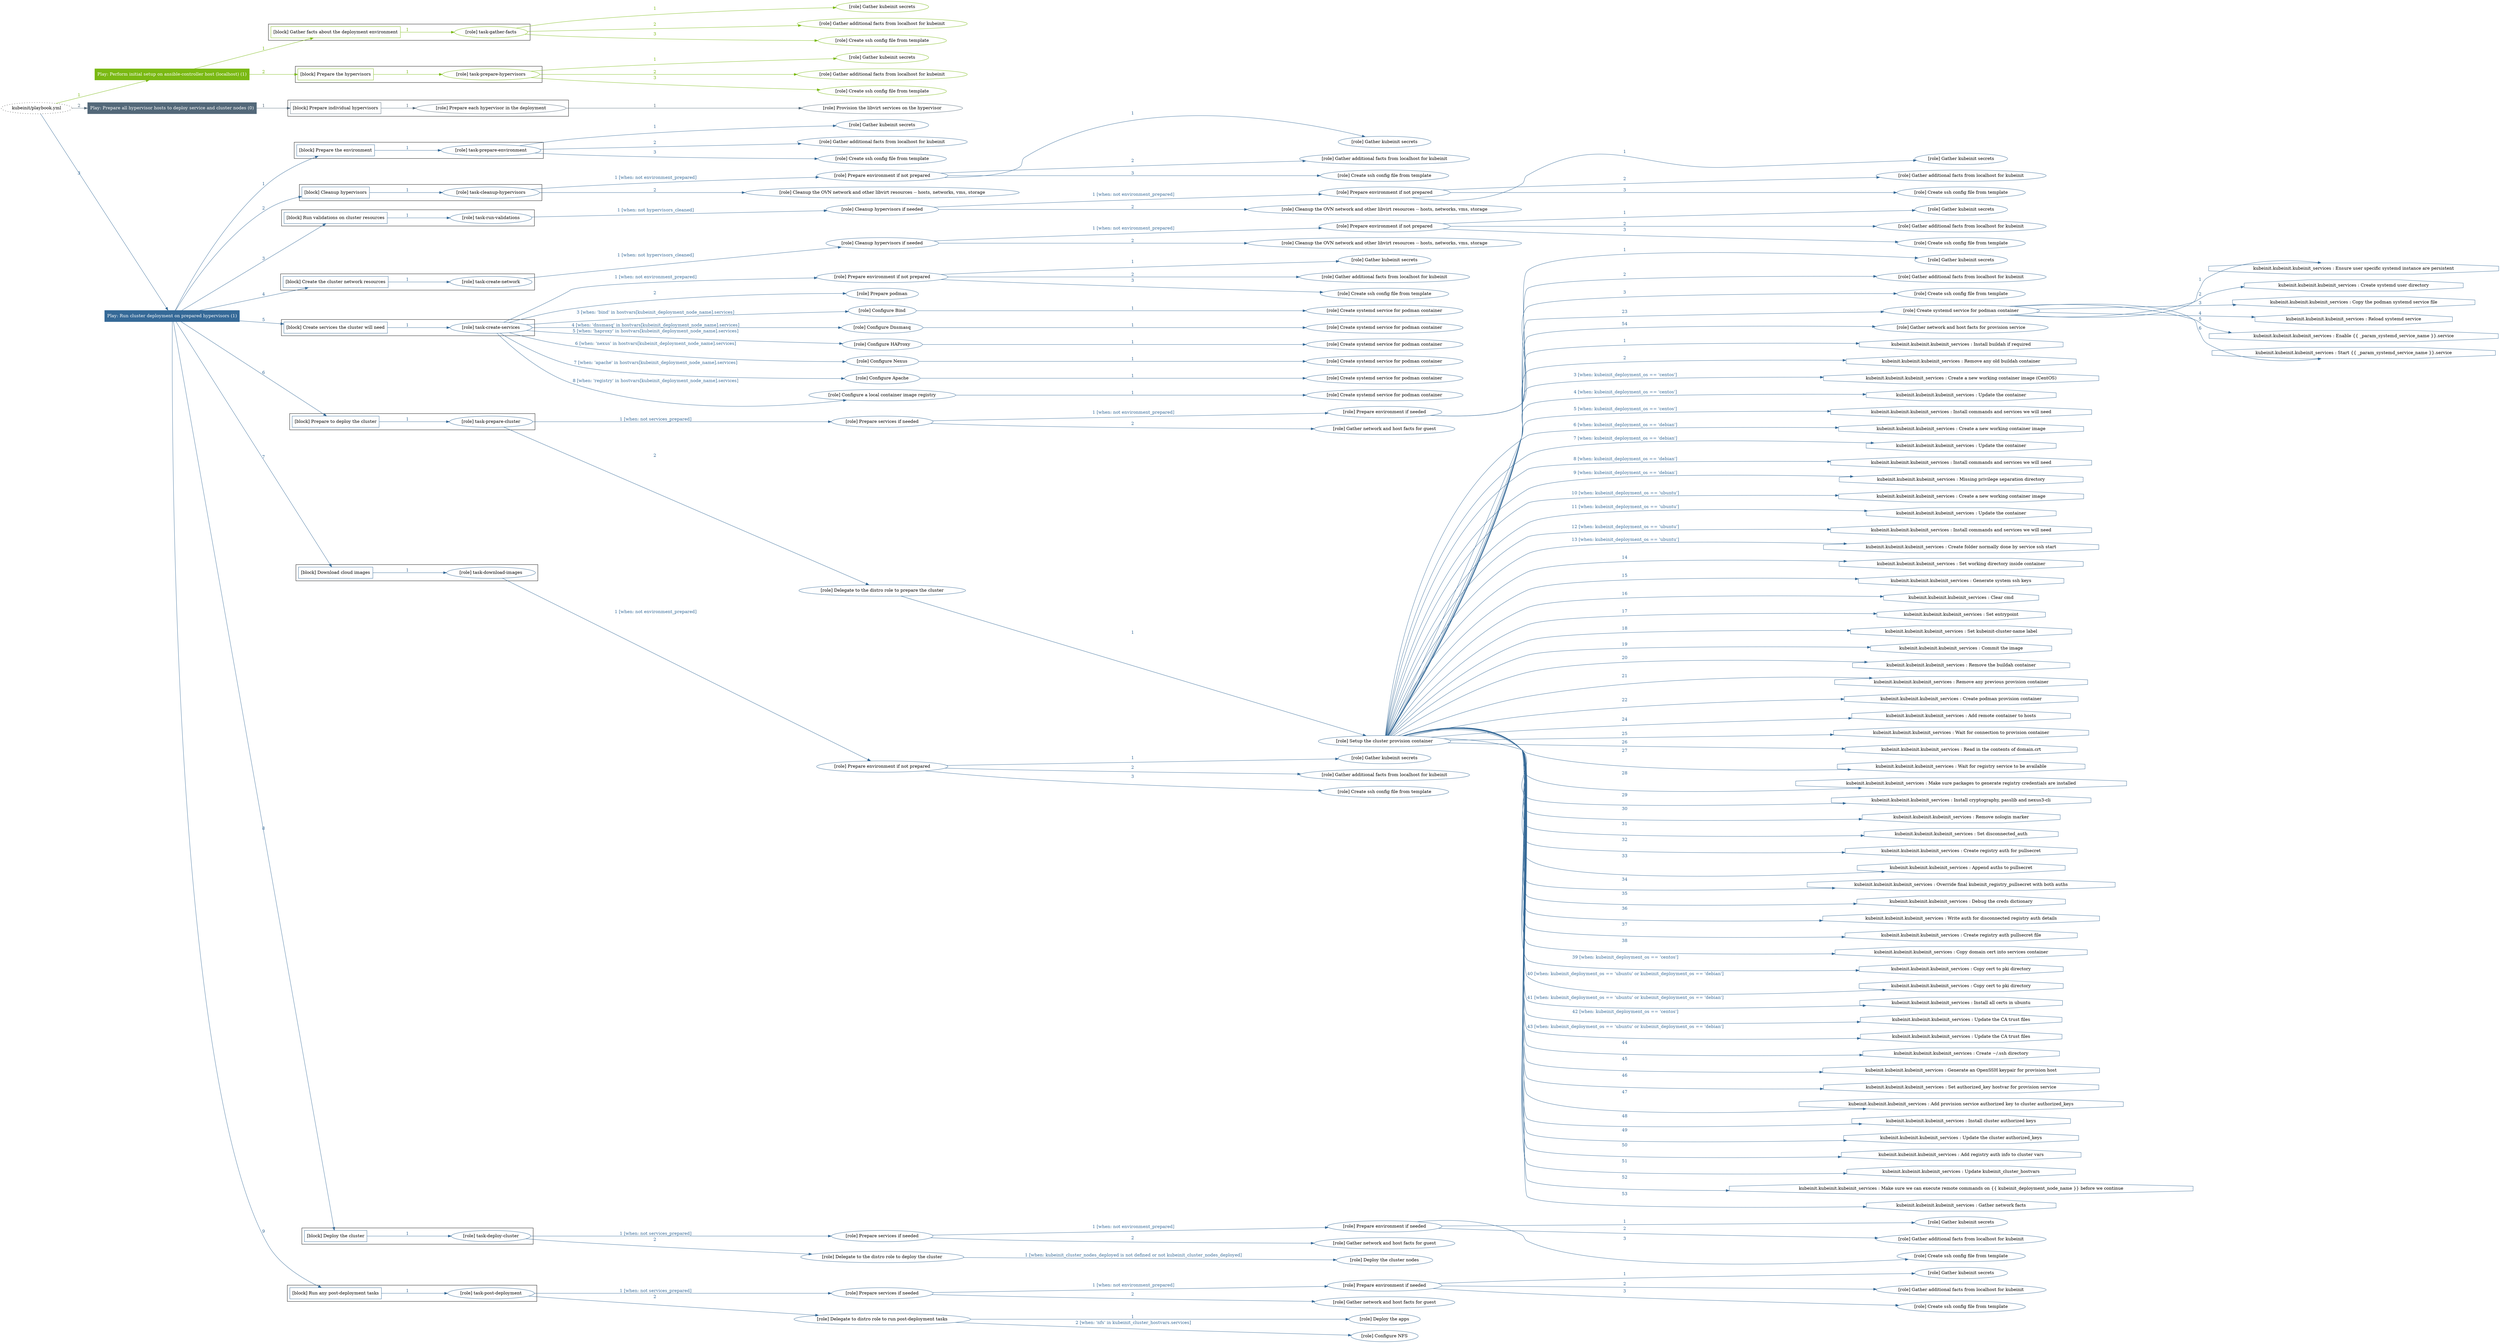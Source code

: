 digraph {
	graph [concentrate=true ordering=in rankdir=LR ratio=fill]
	edge [esep=5 sep=10]
	"kubeinit/playbook.yml" [id=root_node style=dotted]
	play_b16234d0 [label="Play: Perform initial setup on ansible-controller host (localhost) (1)" color="#7ab913" fontcolor="#ffffff" id=play_b16234d0 shape=box style=filled tooltip=localhost]
	"kubeinit/playbook.yml" -> play_b16234d0 [label="1 " color="#7ab913" fontcolor="#7ab913" id=edge_3141a155 labeltooltip="1 " tooltip="1 "]
	subgraph "Gather kubeinit secrets" {
		role_87003e72 [label="[role] Gather kubeinit secrets" color="#7ab913" id=role_87003e72 tooltip="Gather kubeinit secrets"]
	}
	subgraph "Gather additional facts from localhost for kubeinit" {
		role_e913f0fc [label="[role] Gather additional facts from localhost for kubeinit" color="#7ab913" id=role_e913f0fc tooltip="Gather additional facts from localhost for kubeinit"]
	}
	subgraph "Create ssh config file from template" {
		role_a7d9bc07 [label="[role] Create ssh config file from template" color="#7ab913" id=role_a7d9bc07 tooltip="Create ssh config file from template"]
	}
	subgraph "task-gather-facts" {
		role_205f31df [label="[role] task-gather-facts" color="#7ab913" id=role_205f31df tooltip="task-gather-facts"]
		role_205f31df -> role_87003e72 [label="1 " color="#7ab913" fontcolor="#7ab913" id=edge_6b1c15b3 labeltooltip="1 " tooltip="1 "]
		role_205f31df -> role_e913f0fc [label="2 " color="#7ab913" fontcolor="#7ab913" id=edge_48a08402 labeltooltip="2 " tooltip="2 "]
		role_205f31df -> role_a7d9bc07 [label="3 " color="#7ab913" fontcolor="#7ab913" id=edge_dd0dd112 labeltooltip="3 " tooltip="3 "]
	}
	subgraph "Gather kubeinit secrets" {
		role_f9829ca1 [label="[role] Gather kubeinit secrets" color="#7ab913" id=role_f9829ca1 tooltip="Gather kubeinit secrets"]
	}
	subgraph "Gather additional facts from localhost for kubeinit" {
		role_bfce39f8 [label="[role] Gather additional facts from localhost for kubeinit" color="#7ab913" id=role_bfce39f8 tooltip="Gather additional facts from localhost for kubeinit"]
	}
	subgraph "Create ssh config file from template" {
		role_1496e799 [label="[role] Create ssh config file from template" color="#7ab913" id=role_1496e799 tooltip="Create ssh config file from template"]
	}
	subgraph "task-prepare-hypervisors" {
		role_dd09e5f7 [label="[role] task-prepare-hypervisors" color="#7ab913" id=role_dd09e5f7 tooltip="task-prepare-hypervisors"]
		role_dd09e5f7 -> role_f9829ca1 [label="1 " color="#7ab913" fontcolor="#7ab913" id=edge_6361ddab labeltooltip="1 " tooltip="1 "]
		role_dd09e5f7 -> role_bfce39f8 [label="2 " color="#7ab913" fontcolor="#7ab913" id=edge_9875d83e labeltooltip="2 " tooltip="2 "]
		role_dd09e5f7 -> role_1496e799 [label="3 " color="#7ab913" fontcolor="#7ab913" id=edge_14563c86 labeltooltip="3 " tooltip="3 "]
	}
	subgraph "Play: Perform initial setup on ansible-controller host (localhost) (1)" {
		play_b16234d0 -> block_c29ac01c [label=1 color="#7ab913" fontcolor="#7ab913" id=edge_aba089ee labeltooltip=1 tooltip=1]
		subgraph cluster_block_c29ac01c {
			block_c29ac01c [label="[block] Gather facts about the deployment environment" color="#7ab913" id=block_c29ac01c labeltooltip="Gather facts about the deployment environment" shape=box tooltip="Gather facts about the deployment environment"]
			block_c29ac01c -> role_205f31df [label="1 " color="#7ab913" fontcolor="#7ab913" id=edge_90914b60 labeltooltip="1 " tooltip="1 "]
		}
		play_b16234d0 -> block_348ff715 [label=2 color="#7ab913" fontcolor="#7ab913" id=edge_564fc0b5 labeltooltip=2 tooltip=2]
		subgraph cluster_block_348ff715 {
			block_348ff715 [label="[block] Prepare the hypervisors" color="#7ab913" id=block_348ff715 labeltooltip="Prepare the hypervisors" shape=box tooltip="Prepare the hypervisors"]
			block_348ff715 -> role_dd09e5f7 [label="1 " color="#7ab913" fontcolor="#7ab913" id=edge_8c8118c7 labeltooltip="1 " tooltip="1 "]
		}
	}
	play_dcdb97a3 [label="Play: Prepare all hypervisor hosts to deploy service and cluster nodes (0)" color="#536879" fontcolor="#ffffff" id=play_dcdb97a3 shape=box style=filled tooltip="Play: Prepare all hypervisor hosts to deploy service and cluster nodes (0)"]
	"kubeinit/playbook.yml" -> play_dcdb97a3 [label="2 " color="#536879" fontcolor="#536879" id=edge_5fed6cd5 labeltooltip="2 " tooltip="2 "]
	subgraph "Provision the libvirt services on the hypervisor" {
		role_52249e3e [label="[role] Provision the libvirt services on the hypervisor" color="#536879" id=role_52249e3e tooltip="Provision the libvirt services on the hypervisor"]
	}
	subgraph "Prepare each hypervisor in the deployment" {
		role_4ba3e849 [label="[role] Prepare each hypervisor in the deployment" color="#536879" id=role_4ba3e849 tooltip="Prepare each hypervisor in the deployment"]
		role_4ba3e849 -> role_52249e3e [label="1 " color="#536879" fontcolor="#536879" id=edge_2c8de330 labeltooltip="1 " tooltip="1 "]
	}
	subgraph "Play: Prepare all hypervisor hosts to deploy service and cluster nodes (0)" {
		play_dcdb97a3 -> block_a7663626 [label=1 color="#536879" fontcolor="#536879" id=edge_5861706e labeltooltip=1 tooltip=1]
		subgraph cluster_block_a7663626 {
			block_a7663626 [label="[block] Prepare individual hypervisors" color="#536879" id=block_a7663626 labeltooltip="Prepare individual hypervisors" shape=box tooltip="Prepare individual hypervisors"]
			block_a7663626 -> role_4ba3e849 [label="1 " color="#536879" fontcolor="#536879" id=edge_75f75bc9 labeltooltip="1 " tooltip="1 "]
		}
	}
	play_06c9b729 [label="Play: Run cluster deployment on prepared hypervisors (1)" color="#356997" fontcolor="#ffffff" id=play_06c9b729 shape=box style=filled tooltip=localhost]
	"kubeinit/playbook.yml" -> play_06c9b729 [label="3 " color="#356997" fontcolor="#356997" id=edge_7f996354 labeltooltip="3 " tooltip="3 "]
	subgraph "Gather kubeinit secrets" {
		role_c86e55b0 [label="[role] Gather kubeinit secrets" color="#356997" id=role_c86e55b0 tooltip="Gather kubeinit secrets"]
	}
	subgraph "Gather additional facts from localhost for kubeinit" {
		role_cfc1b86c [label="[role] Gather additional facts from localhost for kubeinit" color="#356997" id=role_cfc1b86c tooltip="Gather additional facts from localhost for kubeinit"]
	}
	subgraph "Create ssh config file from template" {
		role_beb16382 [label="[role] Create ssh config file from template" color="#356997" id=role_beb16382 tooltip="Create ssh config file from template"]
	}
	subgraph "task-prepare-environment" {
		role_5fbdeb5a [label="[role] task-prepare-environment" color="#356997" id=role_5fbdeb5a tooltip="task-prepare-environment"]
		role_5fbdeb5a -> role_c86e55b0 [label="1 " color="#356997" fontcolor="#356997" id=edge_9df01513 labeltooltip="1 " tooltip="1 "]
		role_5fbdeb5a -> role_cfc1b86c [label="2 " color="#356997" fontcolor="#356997" id=edge_573c7515 labeltooltip="2 " tooltip="2 "]
		role_5fbdeb5a -> role_beb16382 [label="3 " color="#356997" fontcolor="#356997" id=edge_85ec3776 labeltooltip="3 " tooltip="3 "]
	}
	subgraph "Gather kubeinit secrets" {
		role_fe6e8217 [label="[role] Gather kubeinit secrets" color="#356997" id=role_fe6e8217 tooltip="Gather kubeinit secrets"]
	}
	subgraph "Gather additional facts from localhost for kubeinit" {
		role_db073957 [label="[role] Gather additional facts from localhost for kubeinit" color="#356997" id=role_db073957 tooltip="Gather additional facts from localhost for kubeinit"]
	}
	subgraph "Create ssh config file from template" {
		role_488d19d7 [label="[role] Create ssh config file from template" color="#356997" id=role_488d19d7 tooltip="Create ssh config file from template"]
	}
	subgraph "Prepare environment if not prepared" {
		role_fb45c3ac [label="[role] Prepare environment if not prepared" color="#356997" id=role_fb45c3ac tooltip="Prepare environment if not prepared"]
		role_fb45c3ac -> role_fe6e8217 [label="1 " color="#356997" fontcolor="#356997" id=edge_9f9de4bc labeltooltip="1 " tooltip="1 "]
		role_fb45c3ac -> role_db073957 [label="2 " color="#356997" fontcolor="#356997" id=edge_d245ba4c labeltooltip="2 " tooltip="2 "]
		role_fb45c3ac -> role_488d19d7 [label="3 " color="#356997" fontcolor="#356997" id=edge_b7241cbf labeltooltip="3 " tooltip="3 "]
	}
	subgraph "Cleanup the OVN network and other libvirt resources -- hosts, networks, vms, storage" {
		role_2d9b08a5 [label="[role] Cleanup the OVN network and other libvirt resources -- hosts, networks, vms, storage" color="#356997" id=role_2d9b08a5 tooltip="Cleanup the OVN network and other libvirt resources -- hosts, networks, vms, storage"]
	}
	subgraph "task-cleanup-hypervisors" {
		role_d1260d70 [label="[role] task-cleanup-hypervisors" color="#356997" id=role_d1260d70 tooltip="task-cleanup-hypervisors"]
		role_d1260d70 -> role_fb45c3ac [label="1 [when: not environment_prepared]" color="#356997" fontcolor="#356997" id=edge_7e7ce6dc labeltooltip="1 [when: not environment_prepared]" tooltip="1 [when: not environment_prepared]"]
		role_d1260d70 -> role_2d9b08a5 [label="2 " color="#356997" fontcolor="#356997" id=edge_884f1aa1 labeltooltip="2 " tooltip="2 "]
	}
	subgraph "Gather kubeinit secrets" {
		role_7886b0e9 [label="[role] Gather kubeinit secrets" color="#356997" id=role_7886b0e9 tooltip="Gather kubeinit secrets"]
	}
	subgraph "Gather additional facts from localhost for kubeinit" {
		role_4edd1794 [label="[role] Gather additional facts from localhost for kubeinit" color="#356997" id=role_4edd1794 tooltip="Gather additional facts from localhost for kubeinit"]
	}
	subgraph "Create ssh config file from template" {
		role_5f9bdf32 [label="[role] Create ssh config file from template" color="#356997" id=role_5f9bdf32 tooltip="Create ssh config file from template"]
	}
	subgraph "Prepare environment if not prepared" {
		role_1b6895aa [label="[role] Prepare environment if not prepared" color="#356997" id=role_1b6895aa tooltip="Prepare environment if not prepared"]
		role_1b6895aa -> role_7886b0e9 [label="1 " color="#356997" fontcolor="#356997" id=edge_7a3e2261 labeltooltip="1 " tooltip="1 "]
		role_1b6895aa -> role_4edd1794 [label="2 " color="#356997" fontcolor="#356997" id=edge_74881728 labeltooltip="2 " tooltip="2 "]
		role_1b6895aa -> role_5f9bdf32 [label="3 " color="#356997" fontcolor="#356997" id=edge_e141e1cd labeltooltip="3 " tooltip="3 "]
	}
	subgraph "Cleanup the OVN network and other libvirt resources -- hosts, networks, vms, storage" {
		role_13339bd9 [label="[role] Cleanup the OVN network and other libvirt resources -- hosts, networks, vms, storage" color="#356997" id=role_13339bd9 tooltip="Cleanup the OVN network and other libvirt resources -- hosts, networks, vms, storage"]
	}
	subgraph "Cleanup hypervisors if needed" {
		role_2d32ce5f [label="[role] Cleanup hypervisors if needed" color="#356997" id=role_2d32ce5f tooltip="Cleanup hypervisors if needed"]
		role_2d32ce5f -> role_1b6895aa [label="1 [when: not environment_prepared]" color="#356997" fontcolor="#356997" id=edge_0ce38b9c labeltooltip="1 [when: not environment_prepared]" tooltip="1 [when: not environment_prepared]"]
		role_2d32ce5f -> role_13339bd9 [label="2 " color="#356997" fontcolor="#356997" id=edge_bee26b68 labeltooltip="2 " tooltip="2 "]
	}
	subgraph "task-run-validations" {
		role_0f7cd4e1 [label="[role] task-run-validations" color="#356997" id=role_0f7cd4e1 tooltip="task-run-validations"]
		role_0f7cd4e1 -> role_2d32ce5f [label="1 [when: not hypervisors_cleaned]" color="#356997" fontcolor="#356997" id=edge_a85aeae2 labeltooltip="1 [when: not hypervisors_cleaned]" tooltip="1 [when: not hypervisors_cleaned]"]
	}
	subgraph "Gather kubeinit secrets" {
		role_e0b1d866 [label="[role] Gather kubeinit secrets" color="#356997" id=role_e0b1d866 tooltip="Gather kubeinit secrets"]
	}
	subgraph "Gather additional facts from localhost for kubeinit" {
		role_ee338afb [label="[role] Gather additional facts from localhost for kubeinit" color="#356997" id=role_ee338afb tooltip="Gather additional facts from localhost for kubeinit"]
	}
	subgraph "Create ssh config file from template" {
		role_d3ec082a [label="[role] Create ssh config file from template" color="#356997" id=role_d3ec082a tooltip="Create ssh config file from template"]
	}
	subgraph "Prepare environment if not prepared" {
		role_22ea36ac [label="[role] Prepare environment if not prepared" color="#356997" id=role_22ea36ac tooltip="Prepare environment if not prepared"]
		role_22ea36ac -> role_e0b1d866 [label="1 " color="#356997" fontcolor="#356997" id=edge_6b79b35a labeltooltip="1 " tooltip="1 "]
		role_22ea36ac -> role_ee338afb [label="2 " color="#356997" fontcolor="#356997" id=edge_66c04ca5 labeltooltip="2 " tooltip="2 "]
		role_22ea36ac -> role_d3ec082a [label="3 " color="#356997" fontcolor="#356997" id=edge_289768d2 labeltooltip="3 " tooltip="3 "]
	}
	subgraph "Cleanup the OVN network and other libvirt resources -- hosts, networks, vms, storage" {
		role_8c103b73 [label="[role] Cleanup the OVN network and other libvirt resources -- hosts, networks, vms, storage" color="#356997" id=role_8c103b73 tooltip="Cleanup the OVN network and other libvirt resources -- hosts, networks, vms, storage"]
	}
	subgraph "Cleanup hypervisors if needed" {
		role_d2f1002d [label="[role] Cleanup hypervisors if needed" color="#356997" id=role_d2f1002d tooltip="Cleanup hypervisors if needed"]
		role_d2f1002d -> role_22ea36ac [label="1 [when: not environment_prepared]" color="#356997" fontcolor="#356997" id=edge_fd3f5ecb labeltooltip="1 [when: not environment_prepared]" tooltip="1 [when: not environment_prepared]"]
		role_d2f1002d -> role_8c103b73 [label="2 " color="#356997" fontcolor="#356997" id=edge_13fbeaa0 labeltooltip="2 " tooltip="2 "]
	}
	subgraph "task-create-network" {
		role_ce960ce7 [label="[role] task-create-network" color="#356997" id=role_ce960ce7 tooltip="task-create-network"]
		role_ce960ce7 -> role_d2f1002d [label="1 [when: not hypervisors_cleaned]" color="#356997" fontcolor="#356997" id=edge_3cc863d9 labeltooltip="1 [when: not hypervisors_cleaned]" tooltip="1 [when: not hypervisors_cleaned]"]
	}
	subgraph "Gather kubeinit secrets" {
		role_fb01dfe7 [label="[role] Gather kubeinit secrets" color="#356997" id=role_fb01dfe7 tooltip="Gather kubeinit secrets"]
	}
	subgraph "Gather additional facts from localhost for kubeinit" {
		role_97558f24 [label="[role] Gather additional facts from localhost for kubeinit" color="#356997" id=role_97558f24 tooltip="Gather additional facts from localhost for kubeinit"]
	}
	subgraph "Create ssh config file from template" {
		role_9a119768 [label="[role] Create ssh config file from template" color="#356997" id=role_9a119768 tooltip="Create ssh config file from template"]
	}
	subgraph "Prepare environment if not prepared" {
		role_e744cc82 [label="[role] Prepare environment if not prepared" color="#356997" id=role_e744cc82 tooltip="Prepare environment if not prepared"]
		role_e744cc82 -> role_fb01dfe7 [label="1 " color="#356997" fontcolor="#356997" id=edge_1c3ee310 labeltooltip="1 " tooltip="1 "]
		role_e744cc82 -> role_97558f24 [label="2 " color="#356997" fontcolor="#356997" id=edge_811958af labeltooltip="2 " tooltip="2 "]
		role_e744cc82 -> role_9a119768 [label="3 " color="#356997" fontcolor="#356997" id=edge_cf1bacad labeltooltip="3 " tooltip="3 "]
	}
	subgraph "Prepare podman" {
		role_ecdd2262 [label="[role] Prepare podman" color="#356997" id=role_ecdd2262 tooltip="Prepare podman"]
	}
	subgraph "Create systemd service for podman container" {
		role_959bc71d [label="[role] Create systemd service for podman container" color="#356997" id=role_959bc71d tooltip="Create systemd service for podman container"]
	}
	subgraph "Configure Bind" {
		role_dc6a6f04 [label="[role] Configure Bind" color="#356997" id=role_dc6a6f04 tooltip="Configure Bind"]
		role_dc6a6f04 -> role_959bc71d [label="1 " color="#356997" fontcolor="#356997" id=edge_e048ef6c labeltooltip="1 " tooltip="1 "]
	}
	subgraph "Create systemd service for podman container" {
		role_85ee0b2a [label="[role] Create systemd service for podman container" color="#356997" id=role_85ee0b2a tooltip="Create systemd service for podman container"]
	}
	subgraph "Configure Dnsmasq" {
		role_27a4f50e [label="[role] Configure Dnsmasq" color="#356997" id=role_27a4f50e tooltip="Configure Dnsmasq"]
		role_27a4f50e -> role_85ee0b2a [label="1 " color="#356997" fontcolor="#356997" id=edge_e9e7215c labeltooltip="1 " tooltip="1 "]
	}
	subgraph "Create systemd service for podman container" {
		role_b58c33d2 [label="[role] Create systemd service for podman container" color="#356997" id=role_b58c33d2 tooltip="Create systemd service for podman container"]
	}
	subgraph "Configure HAProxy" {
		role_542854b5 [label="[role] Configure HAProxy" color="#356997" id=role_542854b5 tooltip="Configure HAProxy"]
		role_542854b5 -> role_b58c33d2 [label="1 " color="#356997" fontcolor="#356997" id=edge_2dd25649 labeltooltip="1 " tooltip="1 "]
	}
	subgraph "Create systemd service for podman container" {
		role_1ad3a82b [label="[role] Create systemd service for podman container" color="#356997" id=role_1ad3a82b tooltip="Create systemd service for podman container"]
	}
	subgraph "Configure Nexus" {
		role_3b175fb5 [label="[role] Configure Nexus" color="#356997" id=role_3b175fb5 tooltip="Configure Nexus"]
		role_3b175fb5 -> role_1ad3a82b [label="1 " color="#356997" fontcolor="#356997" id=edge_b1aa3242 labeltooltip="1 " tooltip="1 "]
	}
	subgraph "Create systemd service for podman container" {
		role_0c65f6e8 [label="[role] Create systemd service for podman container" color="#356997" id=role_0c65f6e8 tooltip="Create systemd service for podman container"]
	}
	subgraph "Configure Apache" {
		role_e28472f5 [label="[role] Configure Apache" color="#356997" id=role_e28472f5 tooltip="Configure Apache"]
		role_e28472f5 -> role_0c65f6e8 [label="1 " color="#356997" fontcolor="#356997" id=edge_42b96d81 labeltooltip="1 " tooltip="1 "]
	}
	subgraph "Create systemd service for podman container" {
		role_eef2fb3a [label="[role] Create systemd service for podman container" color="#356997" id=role_eef2fb3a tooltip="Create systemd service for podman container"]
	}
	subgraph "Configure a local container image registry" {
		role_a236b758 [label="[role] Configure a local container image registry" color="#356997" id=role_a236b758 tooltip="Configure a local container image registry"]
		role_a236b758 -> role_eef2fb3a [label="1 " color="#356997" fontcolor="#356997" id=edge_41453e57 labeltooltip="1 " tooltip="1 "]
	}
	subgraph "task-create-services" {
		role_27b47543 [label="[role] task-create-services" color="#356997" id=role_27b47543 tooltip="task-create-services"]
		role_27b47543 -> role_e744cc82 [label="1 [when: not environment_prepared]" color="#356997" fontcolor="#356997" id=edge_cad2032b labeltooltip="1 [when: not environment_prepared]" tooltip="1 [when: not environment_prepared]"]
		role_27b47543 -> role_ecdd2262 [label="2 " color="#356997" fontcolor="#356997" id=edge_8f5b8d3b labeltooltip="2 " tooltip="2 "]
		role_27b47543 -> role_dc6a6f04 [label="3 [when: 'bind' in hostvars[kubeinit_deployment_node_name].services]" color="#356997" fontcolor="#356997" id=edge_4a1e13d5 labeltooltip="3 [when: 'bind' in hostvars[kubeinit_deployment_node_name].services]" tooltip="3 [when: 'bind' in hostvars[kubeinit_deployment_node_name].services]"]
		role_27b47543 -> role_27a4f50e [label="4 [when: 'dnsmasq' in hostvars[kubeinit_deployment_node_name].services]" color="#356997" fontcolor="#356997" id=edge_631b5011 labeltooltip="4 [when: 'dnsmasq' in hostvars[kubeinit_deployment_node_name].services]" tooltip="4 [when: 'dnsmasq' in hostvars[kubeinit_deployment_node_name].services]"]
		role_27b47543 -> role_542854b5 [label="5 [when: 'haproxy' in hostvars[kubeinit_deployment_node_name].services]" color="#356997" fontcolor="#356997" id=edge_08d179c3 labeltooltip="5 [when: 'haproxy' in hostvars[kubeinit_deployment_node_name].services]" tooltip="5 [when: 'haproxy' in hostvars[kubeinit_deployment_node_name].services]"]
		role_27b47543 -> role_3b175fb5 [label="6 [when: 'nexus' in hostvars[kubeinit_deployment_node_name].services]" color="#356997" fontcolor="#356997" id=edge_2d68f804 labeltooltip="6 [when: 'nexus' in hostvars[kubeinit_deployment_node_name].services]" tooltip="6 [when: 'nexus' in hostvars[kubeinit_deployment_node_name].services]"]
		role_27b47543 -> role_e28472f5 [label="7 [when: 'apache' in hostvars[kubeinit_deployment_node_name].services]" color="#356997" fontcolor="#356997" id=edge_e195c1ca labeltooltip="7 [when: 'apache' in hostvars[kubeinit_deployment_node_name].services]" tooltip="7 [when: 'apache' in hostvars[kubeinit_deployment_node_name].services]"]
		role_27b47543 -> role_a236b758 [label="8 [when: 'registry' in hostvars[kubeinit_deployment_node_name].services]" color="#356997" fontcolor="#356997" id=edge_0e6b9f14 labeltooltip="8 [when: 'registry' in hostvars[kubeinit_deployment_node_name].services]" tooltip="8 [when: 'registry' in hostvars[kubeinit_deployment_node_name].services]"]
	}
	subgraph "Gather kubeinit secrets" {
		role_44ea6bb6 [label="[role] Gather kubeinit secrets" color="#356997" id=role_44ea6bb6 tooltip="Gather kubeinit secrets"]
	}
	subgraph "Gather additional facts from localhost for kubeinit" {
		role_2fb7ff77 [label="[role] Gather additional facts from localhost for kubeinit" color="#356997" id=role_2fb7ff77 tooltip="Gather additional facts from localhost for kubeinit"]
	}
	subgraph "Create ssh config file from template" {
		role_9fb677df [label="[role] Create ssh config file from template" color="#356997" id=role_9fb677df tooltip="Create ssh config file from template"]
	}
	subgraph "Prepare environment if needed" {
		role_eb08a20c [label="[role] Prepare environment if needed" color="#356997" id=role_eb08a20c tooltip="Prepare environment if needed"]
		role_eb08a20c -> role_44ea6bb6 [label="1 " color="#356997" fontcolor="#356997" id=edge_bd632599 labeltooltip="1 " tooltip="1 "]
		role_eb08a20c -> role_2fb7ff77 [label="2 " color="#356997" fontcolor="#356997" id=edge_b0e4c0d7 labeltooltip="2 " tooltip="2 "]
		role_eb08a20c -> role_9fb677df [label="3 " color="#356997" fontcolor="#356997" id=edge_64adce27 labeltooltip="3 " tooltip="3 "]
	}
	subgraph "Gather network and host facts for guest" {
		role_1f277479 [label="[role] Gather network and host facts for guest" color="#356997" id=role_1f277479 tooltip="Gather network and host facts for guest"]
	}
	subgraph "Prepare services if needed" {
		role_e3566e2e [label="[role] Prepare services if needed" color="#356997" id=role_e3566e2e tooltip="Prepare services if needed"]
		role_e3566e2e -> role_eb08a20c [label="1 [when: not environment_prepared]" color="#356997" fontcolor="#356997" id=edge_7fd33f6d labeltooltip="1 [when: not environment_prepared]" tooltip="1 [when: not environment_prepared]"]
		role_e3566e2e -> role_1f277479 [label="2 " color="#356997" fontcolor="#356997" id=edge_dc5178e7 labeltooltip="2 " tooltip="2 "]
	}
	subgraph "Create systemd service for podman container" {
		role_cd51f5b9 [label="[role] Create systemd service for podman container" color="#356997" id=role_cd51f5b9 tooltip="Create systemd service for podman container"]
		task_3010ec06 [label="kubeinit.kubeinit.kubeinit_services : Ensure user specific systemd instance are persistent" color="#356997" id=task_3010ec06 shape=octagon tooltip="kubeinit.kubeinit.kubeinit_services : Ensure user specific systemd instance are persistent"]
		role_cd51f5b9 -> task_3010ec06 [label="1 " color="#356997" fontcolor="#356997" id=edge_311f2074 labeltooltip="1 " tooltip="1 "]
		task_f5229d26 [label="kubeinit.kubeinit.kubeinit_services : Create systemd user directory" color="#356997" id=task_f5229d26 shape=octagon tooltip="kubeinit.kubeinit.kubeinit_services : Create systemd user directory"]
		role_cd51f5b9 -> task_f5229d26 [label="2 " color="#356997" fontcolor="#356997" id=edge_306e1a41 labeltooltip="2 " tooltip="2 "]
		task_9813fcdf [label="kubeinit.kubeinit.kubeinit_services : Copy the podman systemd service file" color="#356997" id=task_9813fcdf shape=octagon tooltip="kubeinit.kubeinit.kubeinit_services : Copy the podman systemd service file"]
		role_cd51f5b9 -> task_9813fcdf [label="3 " color="#356997" fontcolor="#356997" id=edge_55b1bd86 labeltooltip="3 " tooltip="3 "]
		task_e46c1d64 [label="kubeinit.kubeinit.kubeinit_services : Reload systemd service" color="#356997" id=task_e46c1d64 shape=octagon tooltip="kubeinit.kubeinit.kubeinit_services : Reload systemd service"]
		role_cd51f5b9 -> task_e46c1d64 [label="4 " color="#356997" fontcolor="#356997" id=edge_976be235 labeltooltip="4 " tooltip="4 "]
		task_dd07ebae [label="kubeinit.kubeinit.kubeinit_services : Enable {{ _param_systemd_service_name }}.service" color="#356997" id=task_dd07ebae shape=octagon tooltip="kubeinit.kubeinit.kubeinit_services : Enable {{ _param_systemd_service_name }}.service"]
		role_cd51f5b9 -> task_dd07ebae [label="5 " color="#356997" fontcolor="#356997" id=edge_76eb6d3a labeltooltip="5 " tooltip="5 "]
		task_b3852c87 [label="kubeinit.kubeinit.kubeinit_services : Start {{ _param_systemd_service_name }}.service" color="#356997" id=task_b3852c87 shape=octagon tooltip="kubeinit.kubeinit.kubeinit_services : Start {{ _param_systemd_service_name }}.service"]
		role_cd51f5b9 -> task_b3852c87 [label="6 " color="#356997" fontcolor="#356997" id=edge_293b8970 labeltooltip="6 " tooltip="6 "]
	}
	subgraph "Gather network and host facts for provision service" {
		role_63197d96 [label="[role] Gather network and host facts for provision service" color="#356997" id=role_63197d96 tooltip="Gather network and host facts for provision service"]
	}
	subgraph "Setup the cluster provision container" {
		role_ea6ede82 [label="[role] Setup the cluster provision container" color="#356997" id=role_ea6ede82 tooltip="Setup the cluster provision container"]
		task_ebf8833c [label="kubeinit.kubeinit.kubeinit_services : Install buildah if required" color="#356997" id=task_ebf8833c shape=octagon tooltip="kubeinit.kubeinit.kubeinit_services : Install buildah if required"]
		role_ea6ede82 -> task_ebf8833c [label="1 " color="#356997" fontcolor="#356997" id=edge_535c7a13 labeltooltip="1 " tooltip="1 "]
		task_d93ebd31 [label="kubeinit.kubeinit.kubeinit_services : Remove any old buildah container" color="#356997" id=task_d93ebd31 shape=octagon tooltip="kubeinit.kubeinit.kubeinit_services : Remove any old buildah container"]
		role_ea6ede82 -> task_d93ebd31 [label="2 " color="#356997" fontcolor="#356997" id=edge_544f078d labeltooltip="2 " tooltip="2 "]
		task_3a552ea0 [label="kubeinit.kubeinit.kubeinit_services : Create a new working container image (CentOS)" color="#356997" id=task_3a552ea0 shape=octagon tooltip="kubeinit.kubeinit.kubeinit_services : Create a new working container image (CentOS)"]
		role_ea6ede82 -> task_3a552ea0 [label="3 [when: kubeinit_deployment_os == 'centos']" color="#356997" fontcolor="#356997" id=edge_b2455cd9 labeltooltip="3 [when: kubeinit_deployment_os == 'centos']" tooltip="3 [when: kubeinit_deployment_os == 'centos']"]
		task_7784cf15 [label="kubeinit.kubeinit.kubeinit_services : Update the container" color="#356997" id=task_7784cf15 shape=octagon tooltip="kubeinit.kubeinit.kubeinit_services : Update the container"]
		role_ea6ede82 -> task_7784cf15 [label="4 [when: kubeinit_deployment_os == 'centos']" color="#356997" fontcolor="#356997" id=edge_06bcf13f labeltooltip="4 [when: kubeinit_deployment_os == 'centos']" tooltip="4 [when: kubeinit_deployment_os == 'centos']"]
		task_e7129016 [label="kubeinit.kubeinit.kubeinit_services : Install commands and services we will need" color="#356997" id=task_e7129016 shape=octagon tooltip="kubeinit.kubeinit.kubeinit_services : Install commands and services we will need"]
		role_ea6ede82 -> task_e7129016 [label="5 [when: kubeinit_deployment_os == 'centos']" color="#356997" fontcolor="#356997" id=edge_7a18167e labeltooltip="5 [when: kubeinit_deployment_os == 'centos']" tooltip="5 [when: kubeinit_deployment_os == 'centos']"]
		task_7c943e1e [label="kubeinit.kubeinit.kubeinit_services : Create a new working container image" color="#356997" id=task_7c943e1e shape=octagon tooltip="kubeinit.kubeinit.kubeinit_services : Create a new working container image"]
		role_ea6ede82 -> task_7c943e1e [label="6 [when: kubeinit_deployment_os == 'debian']" color="#356997" fontcolor="#356997" id=edge_f61a0894 labeltooltip="6 [when: kubeinit_deployment_os == 'debian']" tooltip="6 [when: kubeinit_deployment_os == 'debian']"]
		task_154d2b2a [label="kubeinit.kubeinit.kubeinit_services : Update the container" color="#356997" id=task_154d2b2a shape=octagon tooltip="kubeinit.kubeinit.kubeinit_services : Update the container"]
		role_ea6ede82 -> task_154d2b2a [label="7 [when: kubeinit_deployment_os == 'debian']" color="#356997" fontcolor="#356997" id=edge_6043df14 labeltooltip="7 [when: kubeinit_deployment_os == 'debian']" tooltip="7 [when: kubeinit_deployment_os == 'debian']"]
		task_b8d59d68 [label="kubeinit.kubeinit.kubeinit_services : Install commands and services we will need" color="#356997" id=task_b8d59d68 shape=octagon tooltip="kubeinit.kubeinit.kubeinit_services : Install commands and services we will need"]
		role_ea6ede82 -> task_b8d59d68 [label="8 [when: kubeinit_deployment_os == 'debian']" color="#356997" fontcolor="#356997" id=edge_151e9842 labeltooltip="8 [when: kubeinit_deployment_os == 'debian']" tooltip="8 [when: kubeinit_deployment_os == 'debian']"]
		task_51a04128 [label="kubeinit.kubeinit.kubeinit_services : Missing privilege separation directory" color="#356997" id=task_51a04128 shape=octagon tooltip="kubeinit.kubeinit.kubeinit_services : Missing privilege separation directory"]
		role_ea6ede82 -> task_51a04128 [label="9 [when: kubeinit_deployment_os == 'debian']" color="#356997" fontcolor="#356997" id=edge_355a9f14 labeltooltip="9 [when: kubeinit_deployment_os == 'debian']" tooltip="9 [when: kubeinit_deployment_os == 'debian']"]
		task_3955bff3 [label="kubeinit.kubeinit.kubeinit_services : Create a new working container image" color="#356997" id=task_3955bff3 shape=octagon tooltip="kubeinit.kubeinit.kubeinit_services : Create a new working container image"]
		role_ea6ede82 -> task_3955bff3 [label="10 [when: kubeinit_deployment_os == 'ubuntu']" color="#356997" fontcolor="#356997" id=edge_6a0ea78c labeltooltip="10 [when: kubeinit_deployment_os == 'ubuntu']" tooltip="10 [when: kubeinit_deployment_os == 'ubuntu']"]
		task_dff0b788 [label="kubeinit.kubeinit.kubeinit_services : Update the container" color="#356997" id=task_dff0b788 shape=octagon tooltip="kubeinit.kubeinit.kubeinit_services : Update the container"]
		role_ea6ede82 -> task_dff0b788 [label="11 [when: kubeinit_deployment_os == 'ubuntu']" color="#356997" fontcolor="#356997" id=edge_d1694d95 labeltooltip="11 [when: kubeinit_deployment_os == 'ubuntu']" tooltip="11 [when: kubeinit_deployment_os == 'ubuntu']"]
		task_75cd1b91 [label="kubeinit.kubeinit.kubeinit_services : Install commands and services we will need" color="#356997" id=task_75cd1b91 shape=octagon tooltip="kubeinit.kubeinit.kubeinit_services : Install commands and services we will need"]
		role_ea6ede82 -> task_75cd1b91 [label="12 [when: kubeinit_deployment_os == 'ubuntu']" color="#356997" fontcolor="#356997" id=edge_918e4bda labeltooltip="12 [when: kubeinit_deployment_os == 'ubuntu']" tooltip="12 [when: kubeinit_deployment_os == 'ubuntu']"]
		task_5f691c30 [label="kubeinit.kubeinit.kubeinit_services : Create folder normally done by service ssh start" color="#356997" id=task_5f691c30 shape=octagon tooltip="kubeinit.kubeinit.kubeinit_services : Create folder normally done by service ssh start"]
		role_ea6ede82 -> task_5f691c30 [label="13 [when: kubeinit_deployment_os == 'ubuntu']" color="#356997" fontcolor="#356997" id=edge_e9f82e7e labeltooltip="13 [when: kubeinit_deployment_os == 'ubuntu']" tooltip="13 [when: kubeinit_deployment_os == 'ubuntu']"]
		task_0f0246f6 [label="kubeinit.kubeinit.kubeinit_services : Set working directory inside container" color="#356997" id=task_0f0246f6 shape=octagon tooltip="kubeinit.kubeinit.kubeinit_services : Set working directory inside container"]
		role_ea6ede82 -> task_0f0246f6 [label="14 " color="#356997" fontcolor="#356997" id=edge_7543ead6 labeltooltip="14 " tooltip="14 "]
		task_fdabc6bb [label="kubeinit.kubeinit.kubeinit_services : Generate system ssh keys" color="#356997" id=task_fdabc6bb shape=octagon tooltip="kubeinit.kubeinit.kubeinit_services : Generate system ssh keys"]
		role_ea6ede82 -> task_fdabc6bb [label="15 " color="#356997" fontcolor="#356997" id=edge_31b31ec5 labeltooltip="15 " tooltip="15 "]
		task_2ff3e024 [label="kubeinit.kubeinit.kubeinit_services : Clear cmd" color="#356997" id=task_2ff3e024 shape=octagon tooltip="kubeinit.kubeinit.kubeinit_services : Clear cmd"]
		role_ea6ede82 -> task_2ff3e024 [label="16 " color="#356997" fontcolor="#356997" id=edge_48f4f549 labeltooltip="16 " tooltip="16 "]
		task_55419961 [label="kubeinit.kubeinit.kubeinit_services : Set entrypoint" color="#356997" id=task_55419961 shape=octagon tooltip="kubeinit.kubeinit.kubeinit_services : Set entrypoint"]
		role_ea6ede82 -> task_55419961 [label="17 " color="#356997" fontcolor="#356997" id=edge_875e3087 labeltooltip="17 " tooltip="17 "]
		task_730ecbe5 [label="kubeinit.kubeinit.kubeinit_services : Set kubeinit-cluster-name label" color="#356997" id=task_730ecbe5 shape=octagon tooltip="kubeinit.kubeinit.kubeinit_services : Set kubeinit-cluster-name label"]
		role_ea6ede82 -> task_730ecbe5 [label="18 " color="#356997" fontcolor="#356997" id=edge_e066f9bb labeltooltip="18 " tooltip="18 "]
		task_a466529e [label="kubeinit.kubeinit.kubeinit_services : Commit the image" color="#356997" id=task_a466529e shape=octagon tooltip="kubeinit.kubeinit.kubeinit_services : Commit the image"]
		role_ea6ede82 -> task_a466529e [label="19 " color="#356997" fontcolor="#356997" id=edge_8b820b98 labeltooltip="19 " tooltip="19 "]
		task_f25f21dd [label="kubeinit.kubeinit.kubeinit_services : Remove the buildah container" color="#356997" id=task_f25f21dd shape=octagon tooltip="kubeinit.kubeinit.kubeinit_services : Remove the buildah container"]
		role_ea6ede82 -> task_f25f21dd [label="20 " color="#356997" fontcolor="#356997" id=edge_5bc12137 labeltooltip="20 " tooltip="20 "]
		task_7e045464 [label="kubeinit.kubeinit.kubeinit_services : Remove any previous provision container" color="#356997" id=task_7e045464 shape=octagon tooltip="kubeinit.kubeinit.kubeinit_services : Remove any previous provision container"]
		role_ea6ede82 -> task_7e045464 [label="21 " color="#356997" fontcolor="#356997" id=edge_9d084695 labeltooltip="21 " tooltip="21 "]
		task_6562f84d [label="kubeinit.kubeinit.kubeinit_services : Create podman provision container" color="#356997" id=task_6562f84d shape=octagon tooltip="kubeinit.kubeinit.kubeinit_services : Create podman provision container"]
		role_ea6ede82 -> task_6562f84d [label="22 " color="#356997" fontcolor="#356997" id=edge_b4d3b8c5 labeltooltip="22 " tooltip="22 "]
		role_ea6ede82 -> role_cd51f5b9 [label="23 " color="#356997" fontcolor="#356997" id=edge_e5ef760a labeltooltip="23 " tooltip="23 "]
		task_fa041fc6 [label="kubeinit.kubeinit.kubeinit_services : Add remote container to hosts" color="#356997" id=task_fa041fc6 shape=octagon tooltip="kubeinit.kubeinit.kubeinit_services : Add remote container to hosts"]
		role_ea6ede82 -> task_fa041fc6 [label="24 " color="#356997" fontcolor="#356997" id=edge_01ffd0a0 labeltooltip="24 " tooltip="24 "]
		task_ef054b13 [label="kubeinit.kubeinit.kubeinit_services : Wait for connection to provision container" color="#356997" id=task_ef054b13 shape=octagon tooltip="kubeinit.kubeinit.kubeinit_services : Wait for connection to provision container"]
		role_ea6ede82 -> task_ef054b13 [label="25 " color="#356997" fontcolor="#356997" id=edge_458486f7 labeltooltip="25 " tooltip="25 "]
		task_4bafb806 [label="kubeinit.kubeinit.kubeinit_services : Read in the contents of domain.crt" color="#356997" id=task_4bafb806 shape=octagon tooltip="kubeinit.kubeinit.kubeinit_services : Read in the contents of domain.crt"]
		role_ea6ede82 -> task_4bafb806 [label="26 " color="#356997" fontcolor="#356997" id=edge_c4bfc49e labeltooltip="26 " tooltip="26 "]
		task_cc3c33e3 [label="kubeinit.kubeinit.kubeinit_services : Wait for registry service to be available" color="#356997" id=task_cc3c33e3 shape=octagon tooltip="kubeinit.kubeinit.kubeinit_services : Wait for registry service to be available"]
		role_ea6ede82 -> task_cc3c33e3 [label="27 " color="#356997" fontcolor="#356997" id=edge_3055e391 labeltooltip="27 " tooltip="27 "]
		task_45786255 [label="kubeinit.kubeinit.kubeinit_services : Make sure packages to generate registry credentials are installed" color="#356997" id=task_45786255 shape=octagon tooltip="kubeinit.kubeinit.kubeinit_services : Make sure packages to generate registry credentials are installed"]
		role_ea6ede82 -> task_45786255 [label="28 " color="#356997" fontcolor="#356997" id=edge_c267e804 labeltooltip="28 " tooltip="28 "]
		task_741c38e3 [label="kubeinit.kubeinit.kubeinit_services : Install cryptography, passlib and nexus3-cli" color="#356997" id=task_741c38e3 shape=octagon tooltip="kubeinit.kubeinit.kubeinit_services : Install cryptography, passlib and nexus3-cli"]
		role_ea6ede82 -> task_741c38e3 [label="29 " color="#356997" fontcolor="#356997" id=edge_2d2f1011 labeltooltip="29 " tooltip="29 "]
		task_484ba6bd [label="kubeinit.kubeinit.kubeinit_services : Remove nologin marker" color="#356997" id=task_484ba6bd shape=octagon tooltip="kubeinit.kubeinit.kubeinit_services : Remove nologin marker"]
		role_ea6ede82 -> task_484ba6bd [label="30 " color="#356997" fontcolor="#356997" id=edge_62c605d8 labeltooltip="30 " tooltip="30 "]
		task_7accdf34 [label="kubeinit.kubeinit.kubeinit_services : Set disconnected_auth" color="#356997" id=task_7accdf34 shape=octagon tooltip="kubeinit.kubeinit.kubeinit_services : Set disconnected_auth"]
		role_ea6ede82 -> task_7accdf34 [label="31 " color="#356997" fontcolor="#356997" id=edge_a3a4a992 labeltooltip="31 " tooltip="31 "]
		task_77ff3ec3 [label="kubeinit.kubeinit.kubeinit_services : Create registry auth for pullsecret" color="#356997" id=task_77ff3ec3 shape=octagon tooltip="kubeinit.kubeinit.kubeinit_services : Create registry auth for pullsecret"]
		role_ea6ede82 -> task_77ff3ec3 [label="32 " color="#356997" fontcolor="#356997" id=edge_8243dae0 labeltooltip="32 " tooltip="32 "]
		task_c34f20f3 [label="kubeinit.kubeinit.kubeinit_services : Append auths to pullsecret" color="#356997" id=task_c34f20f3 shape=octagon tooltip="kubeinit.kubeinit.kubeinit_services : Append auths to pullsecret"]
		role_ea6ede82 -> task_c34f20f3 [label="33 " color="#356997" fontcolor="#356997" id=edge_cbd64da7 labeltooltip="33 " tooltip="33 "]
		task_707abffe [label="kubeinit.kubeinit.kubeinit_services : Override final kubeinit_registry_pullsecret with both auths" color="#356997" id=task_707abffe shape=octagon tooltip="kubeinit.kubeinit.kubeinit_services : Override final kubeinit_registry_pullsecret with both auths"]
		role_ea6ede82 -> task_707abffe [label="34 " color="#356997" fontcolor="#356997" id=edge_d6bf73ee labeltooltip="34 " tooltip="34 "]
		task_6d8bb7c6 [label="kubeinit.kubeinit.kubeinit_services : Debug the creds dictionary" color="#356997" id=task_6d8bb7c6 shape=octagon tooltip="kubeinit.kubeinit.kubeinit_services : Debug the creds dictionary"]
		role_ea6ede82 -> task_6d8bb7c6 [label="35 " color="#356997" fontcolor="#356997" id=edge_cf8e7e56 labeltooltip="35 " tooltip="35 "]
		task_41f273dd [label="kubeinit.kubeinit.kubeinit_services : Write auth for disconnected registry auth details" color="#356997" id=task_41f273dd shape=octagon tooltip="kubeinit.kubeinit.kubeinit_services : Write auth for disconnected registry auth details"]
		role_ea6ede82 -> task_41f273dd [label="36 " color="#356997" fontcolor="#356997" id=edge_70c2e8ec labeltooltip="36 " tooltip="36 "]
		task_62b42fce [label="kubeinit.kubeinit.kubeinit_services : Create registry auth pullsecret file" color="#356997" id=task_62b42fce shape=octagon tooltip="kubeinit.kubeinit.kubeinit_services : Create registry auth pullsecret file"]
		role_ea6ede82 -> task_62b42fce [label="37 " color="#356997" fontcolor="#356997" id=edge_8721963b labeltooltip="37 " tooltip="37 "]
		task_8a05a7dc [label="kubeinit.kubeinit.kubeinit_services : Copy domain cert into services container" color="#356997" id=task_8a05a7dc shape=octagon tooltip="kubeinit.kubeinit.kubeinit_services : Copy domain cert into services container"]
		role_ea6ede82 -> task_8a05a7dc [label="38 " color="#356997" fontcolor="#356997" id=edge_544f7ad6 labeltooltip="38 " tooltip="38 "]
		task_b5742223 [label="kubeinit.kubeinit.kubeinit_services : Copy cert to pki directory" color="#356997" id=task_b5742223 shape=octagon tooltip="kubeinit.kubeinit.kubeinit_services : Copy cert to pki directory"]
		role_ea6ede82 -> task_b5742223 [label="39 [when: kubeinit_deployment_os == 'centos']" color="#356997" fontcolor="#356997" id=edge_04d9a67f labeltooltip="39 [when: kubeinit_deployment_os == 'centos']" tooltip="39 [when: kubeinit_deployment_os == 'centos']"]
		task_be43d8ad [label="kubeinit.kubeinit.kubeinit_services : Copy cert to pki directory" color="#356997" id=task_be43d8ad shape=octagon tooltip="kubeinit.kubeinit.kubeinit_services : Copy cert to pki directory"]
		role_ea6ede82 -> task_be43d8ad [label="40 [when: kubeinit_deployment_os == 'ubuntu' or kubeinit_deployment_os == 'debian']" color="#356997" fontcolor="#356997" id=edge_2006dbbb labeltooltip="40 [when: kubeinit_deployment_os == 'ubuntu' or kubeinit_deployment_os == 'debian']" tooltip="40 [when: kubeinit_deployment_os == 'ubuntu' or kubeinit_deployment_os == 'debian']"]
		task_96a7b471 [label="kubeinit.kubeinit.kubeinit_services : Install all certs in ubuntu" color="#356997" id=task_96a7b471 shape=octagon tooltip="kubeinit.kubeinit.kubeinit_services : Install all certs in ubuntu"]
		role_ea6ede82 -> task_96a7b471 [label="41 [when: kubeinit_deployment_os == 'ubuntu' or kubeinit_deployment_os == 'debian']" color="#356997" fontcolor="#356997" id=edge_5a98ca15 labeltooltip="41 [when: kubeinit_deployment_os == 'ubuntu' or kubeinit_deployment_os == 'debian']" tooltip="41 [when: kubeinit_deployment_os == 'ubuntu' or kubeinit_deployment_os == 'debian']"]
		task_2fd3c9c3 [label="kubeinit.kubeinit.kubeinit_services : Update the CA trust files" color="#356997" id=task_2fd3c9c3 shape=octagon tooltip="kubeinit.kubeinit.kubeinit_services : Update the CA trust files"]
		role_ea6ede82 -> task_2fd3c9c3 [label="42 [when: kubeinit_deployment_os == 'centos']" color="#356997" fontcolor="#356997" id=edge_2e87382a labeltooltip="42 [when: kubeinit_deployment_os == 'centos']" tooltip="42 [when: kubeinit_deployment_os == 'centos']"]
		task_9808952d [label="kubeinit.kubeinit.kubeinit_services : Update the CA trust files" color="#356997" id=task_9808952d shape=octagon tooltip="kubeinit.kubeinit.kubeinit_services : Update the CA trust files"]
		role_ea6ede82 -> task_9808952d [label="43 [when: kubeinit_deployment_os == 'ubuntu' or kubeinit_deployment_os == 'debian']" color="#356997" fontcolor="#356997" id=edge_5c127b78 labeltooltip="43 [when: kubeinit_deployment_os == 'ubuntu' or kubeinit_deployment_os == 'debian']" tooltip="43 [when: kubeinit_deployment_os == 'ubuntu' or kubeinit_deployment_os == 'debian']"]
		task_528f611a [label="kubeinit.kubeinit.kubeinit_services : Create ~/.ssh directory" color="#356997" id=task_528f611a shape=octagon tooltip="kubeinit.kubeinit.kubeinit_services : Create ~/.ssh directory"]
		role_ea6ede82 -> task_528f611a [label="44 " color="#356997" fontcolor="#356997" id=edge_23334a91 labeltooltip="44 " tooltip="44 "]
		task_52f59cad [label="kubeinit.kubeinit.kubeinit_services : Generate an OpenSSH keypair for provision host" color="#356997" id=task_52f59cad shape=octagon tooltip="kubeinit.kubeinit.kubeinit_services : Generate an OpenSSH keypair for provision host"]
		role_ea6ede82 -> task_52f59cad [label="45 " color="#356997" fontcolor="#356997" id=edge_81f88baf labeltooltip="45 " tooltip="45 "]
		task_36a5be6f [label="kubeinit.kubeinit.kubeinit_services : Set authorized_key hostvar for provision service" color="#356997" id=task_36a5be6f shape=octagon tooltip="kubeinit.kubeinit.kubeinit_services : Set authorized_key hostvar for provision service"]
		role_ea6ede82 -> task_36a5be6f [label="46 " color="#356997" fontcolor="#356997" id=edge_d2b1878e labeltooltip="46 " tooltip="46 "]
		task_0f000100 [label="kubeinit.kubeinit.kubeinit_services : Add provision service authorized key to cluster authorized_keys" color="#356997" id=task_0f000100 shape=octagon tooltip="kubeinit.kubeinit.kubeinit_services : Add provision service authorized key to cluster authorized_keys"]
		role_ea6ede82 -> task_0f000100 [label="47 " color="#356997" fontcolor="#356997" id=edge_2affc84d labeltooltip="47 " tooltip="47 "]
		task_3e97c3cc [label="kubeinit.kubeinit.kubeinit_services : Install cluster authorized keys" color="#356997" id=task_3e97c3cc shape=octagon tooltip="kubeinit.kubeinit.kubeinit_services : Install cluster authorized keys"]
		role_ea6ede82 -> task_3e97c3cc [label="48 " color="#356997" fontcolor="#356997" id=edge_6a1d53e3 labeltooltip="48 " tooltip="48 "]
		task_d7e0e48f [label="kubeinit.kubeinit.kubeinit_services : Update the cluster authorized_keys" color="#356997" id=task_d7e0e48f shape=octagon tooltip="kubeinit.kubeinit.kubeinit_services : Update the cluster authorized_keys"]
		role_ea6ede82 -> task_d7e0e48f [label="49 " color="#356997" fontcolor="#356997" id=edge_31b2ce34 labeltooltip="49 " tooltip="49 "]
		task_69efd685 [label="kubeinit.kubeinit.kubeinit_services : Add registry auth info to cluster vars" color="#356997" id=task_69efd685 shape=octagon tooltip="kubeinit.kubeinit.kubeinit_services : Add registry auth info to cluster vars"]
		role_ea6ede82 -> task_69efd685 [label="50 " color="#356997" fontcolor="#356997" id=edge_8c99b9fb labeltooltip="50 " tooltip="50 "]
		task_432bf534 [label="kubeinit.kubeinit.kubeinit_services : Update kubeinit_cluster_hostvars" color="#356997" id=task_432bf534 shape=octagon tooltip="kubeinit.kubeinit.kubeinit_services : Update kubeinit_cluster_hostvars"]
		role_ea6ede82 -> task_432bf534 [label="51 " color="#356997" fontcolor="#356997" id=edge_96a4560b labeltooltip="51 " tooltip="51 "]
		task_4d0eb669 [label="kubeinit.kubeinit.kubeinit_services : Make sure we can execute remote commands on {{ kubeinit_deployment_node_name }} before we continue" color="#356997" id=task_4d0eb669 shape=octagon tooltip="kubeinit.kubeinit.kubeinit_services : Make sure we can execute remote commands on {{ kubeinit_deployment_node_name }} before we continue"]
		role_ea6ede82 -> task_4d0eb669 [label="52 " color="#356997" fontcolor="#356997" id=edge_127b725c labeltooltip="52 " tooltip="52 "]
		task_5d65b6c5 [label="kubeinit.kubeinit.kubeinit_services : Gather network facts" color="#356997" id=task_5d65b6c5 shape=octagon tooltip="kubeinit.kubeinit.kubeinit_services : Gather network facts"]
		role_ea6ede82 -> task_5d65b6c5 [label="53 " color="#356997" fontcolor="#356997" id=edge_db5a341a labeltooltip="53 " tooltip="53 "]
		role_ea6ede82 -> role_63197d96 [label="54 " color="#356997" fontcolor="#356997" id=edge_1af9f189 labeltooltip="54 " tooltip="54 "]
	}
	subgraph "Delegate to the distro role to prepare the cluster" {
		role_8aff0ef0 [label="[role] Delegate to the distro role to prepare the cluster" color="#356997" id=role_8aff0ef0 tooltip="Delegate to the distro role to prepare the cluster"]
		role_8aff0ef0 -> role_ea6ede82 [label="1 " color="#356997" fontcolor="#356997" id=edge_b94d8c7c labeltooltip="1 " tooltip="1 "]
	}
	subgraph "task-prepare-cluster" {
		role_7e94d83e [label="[role] task-prepare-cluster" color="#356997" id=role_7e94d83e tooltip="task-prepare-cluster"]
		role_7e94d83e -> role_e3566e2e [label="1 [when: not services_prepared]" color="#356997" fontcolor="#356997" id=edge_c7f41c50 labeltooltip="1 [when: not services_prepared]" tooltip="1 [when: not services_prepared]"]
		role_7e94d83e -> role_8aff0ef0 [label="2 " color="#356997" fontcolor="#356997" id=edge_23795b14 labeltooltip="2 " tooltip="2 "]
	}
	subgraph "Gather kubeinit secrets" {
		role_b53ce3cd [label="[role] Gather kubeinit secrets" color="#356997" id=role_b53ce3cd tooltip="Gather kubeinit secrets"]
	}
	subgraph "Gather additional facts from localhost for kubeinit" {
		role_3d4caba0 [label="[role] Gather additional facts from localhost for kubeinit" color="#356997" id=role_3d4caba0 tooltip="Gather additional facts from localhost for kubeinit"]
	}
	subgraph "Create ssh config file from template" {
		role_4b01fcb1 [label="[role] Create ssh config file from template" color="#356997" id=role_4b01fcb1 tooltip="Create ssh config file from template"]
	}
	subgraph "Prepare environment if not prepared" {
		role_f3ffc376 [label="[role] Prepare environment if not prepared" color="#356997" id=role_f3ffc376 tooltip="Prepare environment if not prepared"]
		role_f3ffc376 -> role_b53ce3cd [label="1 " color="#356997" fontcolor="#356997" id=edge_cc875fd0 labeltooltip="1 " tooltip="1 "]
		role_f3ffc376 -> role_3d4caba0 [label="2 " color="#356997" fontcolor="#356997" id=edge_383e5a30 labeltooltip="2 " tooltip="2 "]
		role_f3ffc376 -> role_4b01fcb1 [label="3 " color="#356997" fontcolor="#356997" id=edge_d7147f0d labeltooltip="3 " tooltip="3 "]
	}
	subgraph "task-download-images" {
		role_926c1d2b [label="[role] task-download-images" color="#356997" id=role_926c1d2b tooltip="task-download-images"]
		role_926c1d2b -> role_f3ffc376 [label="1 [when: not environment_prepared]" color="#356997" fontcolor="#356997" id=edge_d6daf2e0 labeltooltip="1 [when: not environment_prepared]" tooltip="1 [when: not environment_prepared]"]
	}
	subgraph "Gather kubeinit secrets" {
		role_87ffb24c [label="[role] Gather kubeinit secrets" color="#356997" id=role_87ffb24c tooltip="Gather kubeinit secrets"]
	}
	subgraph "Gather additional facts from localhost for kubeinit" {
		role_a2cc87dd [label="[role] Gather additional facts from localhost for kubeinit" color="#356997" id=role_a2cc87dd tooltip="Gather additional facts from localhost for kubeinit"]
	}
	subgraph "Create ssh config file from template" {
		role_375fe375 [label="[role] Create ssh config file from template" color="#356997" id=role_375fe375 tooltip="Create ssh config file from template"]
	}
	subgraph "Prepare environment if needed" {
		role_e36799a4 [label="[role] Prepare environment if needed" color="#356997" id=role_e36799a4 tooltip="Prepare environment if needed"]
		role_e36799a4 -> role_87ffb24c [label="1 " color="#356997" fontcolor="#356997" id=edge_76d64525 labeltooltip="1 " tooltip="1 "]
		role_e36799a4 -> role_a2cc87dd [label="2 " color="#356997" fontcolor="#356997" id=edge_f807a3c9 labeltooltip="2 " tooltip="2 "]
		role_e36799a4 -> role_375fe375 [label="3 " color="#356997" fontcolor="#356997" id=edge_068bbd7e labeltooltip="3 " tooltip="3 "]
	}
	subgraph "Gather network and host facts for guest" {
		role_ce97dbdb [label="[role] Gather network and host facts for guest" color="#356997" id=role_ce97dbdb tooltip="Gather network and host facts for guest"]
	}
	subgraph "Prepare services if needed" {
		role_7d2ec83b [label="[role] Prepare services if needed" color="#356997" id=role_7d2ec83b tooltip="Prepare services if needed"]
		role_7d2ec83b -> role_e36799a4 [label="1 [when: not environment_prepared]" color="#356997" fontcolor="#356997" id=edge_fbe52b3f labeltooltip="1 [when: not environment_prepared]" tooltip="1 [when: not environment_prepared]"]
		role_7d2ec83b -> role_ce97dbdb [label="2 " color="#356997" fontcolor="#356997" id=edge_9fbb129d labeltooltip="2 " tooltip="2 "]
	}
	subgraph "Deploy the cluster nodes" {
		role_4f06c152 [label="[role] Deploy the cluster nodes" color="#356997" id=role_4f06c152 tooltip="Deploy the cluster nodes"]
	}
	subgraph "Delegate to the distro role to deploy the cluster" {
		role_0fd8fdc0 [label="[role] Delegate to the distro role to deploy the cluster" color="#356997" id=role_0fd8fdc0 tooltip="Delegate to the distro role to deploy the cluster"]
		role_0fd8fdc0 -> role_4f06c152 [label="1 [when: kubeinit_cluster_nodes_deployed is not defined or not kubeinit_cluster_nodes_deployed]" color="#356997" fontcolor="#356997" id=edge_b6b54b36 labeltooltip="1 [when: kubeinit_cluster_nodes_deployed is not defined or not kubeinit_cluster_nodes_deployed]" tooltip="1 [when: kubeinit_cluster_nodes_deployed is not defined or not kubeinit_cluster_nodes_deployed]"]
	}
	subgraph "task-deploy-cluster" {
		role_be45e988 [label="[role] task-deploy-cluster" color="#356997" id=role_be45e988 tooltip="task-deploy-cluster"]
		role_be45e988 -> role_7d2ec83b [label="1 [when: not services_prepared]" color="#356997" fontcolor="#356997" id=edge_10ae794a labeltooltip="1 [when: not services_prepared]" tooltip="1 [when: not services_prepared]"]
		role_be45e988 -> role_0fd8fdc0 [label="2 " color="#356997" fontcolor="#356997" id=edge_df90132c labeltooltip="2 " tooltip="2 "]
	}
	subgraph "Gather kubeinit secrets" {
		role_5109ce95 [label="[role] Gather kubeinit secrets" color="#356997" id=role_5109ce95 tooltip="Gather kubeinit secrets"]
	}
	subgraph "Gather additional facts from localhost for kubeinit" {
		role_73ecdcad [label="[role] Gather additional facts from localhost for kubeinit" color="#356997" id=role_73ecdcad tooltip="Gather additional facts from localhost for kubeinit"]
	}
	subgraph "Create ssh config file from template" {
		role_a1b86258 [label="[role] Create ssh config file from template" color="#356997" id=role_a1b86258 tooltip="Create ssh config file from template"]
	}
	subgraph "Prepare environment if needed" {
		role_b62c0c79 [label="[role] Prepare environment if needed" color="#356997" id=role_b62c0c79 tooltip="Prepare environment if needed"]
		role_b62c0c79 -> role_5109ce95 [label="1 " color="#356997" fontcolor="#356997" id=edge_4fef1e1d labeltooltip="1 " tooltip="1 "]
		role_b62c0c79 -> role_73ecdcad [label="2 " color="#356997" fontcolor="#356997" id=edge_d1112ad9 labeltooltip="2 " tooltip="2 "]
		role_b62c0c79 -> role_a1b86258 [label="3 " color="#356997" fontcolor="#356997" id=edge_69d16be4 labeltooltip="3 " tooltip="3 "]
	}
	subgraph "Gather network and host facts for guest" {
		role_ffdd184d [label="[role] Gather network and host facts for guest" color="#356997" id=role_ffdd184d tooltip="Gather network and host facts for guest"]
	}
	subgraph "Prepare services if needed" {
		role_542041b1 [label="[role] Prepare services if needed" color="#356997" id=role_542041b1 tooltip="Prepare services if needed"]
		role_542041b1 -> role_b62c0c79 [label="1 [when: not environment_prepared]" color="#356997" fontcolor="#356997" id=edge_bb7092b1 labeltooltip="1 [when: not environment_prepared]" tooltip="1 [when: not environment_prepared]"]
		role_542041b1 -> role_ffdd184d [label="2 " color="#356997" fontcolor="#356997" id=edge_5773766e labeltooltip="2 " tooltip="2 "]
	}
	subgraph "Deploy the apps" {
		role_d086c774 [label="[role] Deploy the apps" color="#356997" id=role_d086c774 tooltip="Deploy the apps"]
	}
	subgraph "Configure NFS" {
		role_b90d9366 [label="[role] Configure NFS" color="#356997" id=role_b90d9366 tooltip="Configure NFS"]
	}
	subgraph "Delegate to distro role to run post-deployment tasks" {
		role_1a5b3b03 [label="[role] Delegate to distro role to run post-deployment tasks" color="#356997" id=role_1a5b3b03 tooltip="Delegate to distro role to run post-deployment tasks"]
		role_1a5b3b03 -> role_d086c774 [label="1 " color="#356997" fontcolor="#356997" id=edge_e7bad666 labeltooltip="1 " tooltip="1 "]
		role_1a5b3b03 -> role_b90d9366 [label="2 [when: 'nfs' in kubeinit_cluster_hostvars.services]" color="#356997" fontcolor="#356997" id=edge_858d1ec8 labeltooltip="2 [when: 'nfs' in kubeinit_cluster_hostvars.services]" tooltip="2 [when: 'nfs' in kubeinit_cluster_hostvars.services]"]
	}
	subgraph "task-post-deployment" {
		role_30df9992 [label="[role] task-post-deployment" color="#356997" id=role_30df9992 tooltip="task-post-deployment"]
		role_30df9992 -> role_542041b1 [label="1 [when: not services_prepared]" color="#356997" fontcolor="#356997" id=edge_93f0aca5 labeltooltip="1 [when: not services_prepared]" tooltip="1 [when: not services_prepared]"]
		role_30df9992 -> role_1a5b3b03 [label="2 " color="#356997" fontcolor="#356997" id=edge_765b5156 labeltooltip="2 " tooltip="2 "]
	}
	subgraph "Play: Run cluster deployment on prepared hypervisors (1)" {
		play_06c9b729 -> block_41ec7419 [label=1 color="#356997" fontcolor="#356997" id=edge_6e107901 labeltooltip=1 tooltip=1]
		subgraph cluster_block_41ec7419 {
			block_41ec7419 [label="[block] Prepare the environment" color="#356997" id=block_41ec7419 labeltooltip="Prepare the environment" shape=box tooltip="Prepare the environment"]
			block_41ec7419 -> role_5fbdeb5a [label="1 " color="#356997" fontcolor="#356997" id=edge_2d215ac4 labeltooltip="1 " tooltip="1 "]
		}
		play_06c9b729 -> block_124076de [label=2 color="#356997" fontcolor="#356997" id=edge_32e7d038 labeltooltip=2 tooltip=2]
		subgraph cluster_block_124076de {
			block_124076de [label="[block] Cleanup hypervisors" color="#356997" id=block_124076de labeltooltip="Cleanup hypervisors" shape=box tooltip="Cleanup hypervisors"]
			block_124076de -> role_d1260d70 [label="1 " color="#356997" fontcolor="#356997" id=edge_32bb512c labeltooltip="1 " tooltip="1 "]
		}
		play_06c9b729 -> block_6c5cb6fd [label=3 color="#356997" fontcolor="#356997" id=edge_f7e10637 labeltooltip=3 tooltip=3]
		subgraph cluster_block_6c5cb6fd {
			block_6c5cb6fd [label="[block] Run validations on cluster resources" color="#356997" id=block_6c5cb6fd labeltooltip="Run validations on cluster resources" shape=box tooltip="Run validations on cluster resources"]
			block_6c5cb6fd -> role_0f7cd4e1 [label="1 " color="#356997" fontcolor="#356997" id=edge_ac3ffd5f labeltooltip="1 " tooltip="1 "]
		}
		play_06c9b729 -> block_a17eca1a [label=4 color="#356997" fontcolor="#356997" id=edge_1ceeed30 labeltooltip=4 tooltip=4]
		subgraph cluster_block_a17eca1a {
			block_a17eca1a [label="[block] Create the cluster network resources" color="#356997" id=block_a17eca1a labeltooltip="Create the cluster network resources" shape=box tooltip="Create the cluster network resources"]
			block_a17eca1a -> role_ce960ce7 [label="1 " color="#356997" fontcolor="#356997" id=edge_c8fa60e2 labeltooltip="1 " tooltip="1 "]
		}
		play_06c9b729 -> block_2328a56d [label=5 color="#356997" fontcolor="#356997" id=edge_72050ccf labeltooltip=5 tooltip=5]
		subgraph cluster_block_2328a56d {
			block_2328a56d [label="[block] Create services the cluster will need" color="#356997" id=block_2328a56d labeltooltip="Create services the cluster will need" shape=box tooltip="Create services the cluster will need"]
			block_2328a56d -> role_27b47543 [label="1 " color="#356997" fontcolor="#356997" id=edge_6d95da37 labeltooltip="1 " tooltip="1 "]
		}
		play_06c9b729 -> block_eda0d569 [label=6 color="#356997" fontcolor="#356997" id=edge_557d8da9 labeltooltip=6 tooltip=6]
		subgraph cluster_block_eda0d569 {
			block_eda0d569 [label="[block] Prepare to deploy the cluster" color="#356997" id=block_eda0d569 labeltooltip="Prepare to deploy the cluster" shape=box tooltip="Prepare to deploy the cluster"]
			block_eda0d569 -> role_7e94d83e [label="1 " color="#356997" fontcolor="#356997" id=edge_6c00cbb3 labeltooltip="1 " tooltip="1 "]
		}
		play_06c9b729 -> block_c9a68768 [label=7 color="#356997" fontcolor="#356997" id=edge_0c2a3b65 labeltooltip=7 tooltip=7]
		subgraph cluster_block_c9a68768 {
			block_c9a68768 [label="[block] Download cloud images" color="#356997" id=block_c9a68768 labeltooltip="Download cloud images" shape=box tooltip="Download cloud images"]
			block_c9a68768 -> role_926c1d2b [label="1 " color="#356997" fontcolor="#356997" id=edge_840d297c labeltooltip="1 " tooltip="1 "]
		}
		play_06c9b729 -> block_3207cee0 [label=8 color="#356997" fontcolor="#356997" id=edge_d12e2a9e labeltooltip=8 tooltip=8]
		subgraph cluster_block_3207cee0 {
			block_3207cee0 [label="[block] Deploy the cluster" color="#356997" id=block_3207cee0 labeltooltip="Deploy the cluster" shape=box tooltip="Deploy the cluster"]
			block_3207cee0 -> role_be45e988 [label="1 " color="#356997" fontcolor="#356997" id=edge_666e6e5d labeltooltip="1 " tooltip="1 "]
		}
		play_06c9b729 -> block_0c1cf2cd [label=9 color="#356997" fontcolor="#356997" id=edge_fd750b60 labeltooltip=9 tooltip=9]
		subgraph cluster_block_0c1cf2cd {
			block_0c1cf2cd [label="[block] Run any post-deployment tasks" color="#356997" id=block_0c1cf2cd labeltooltip="Run any post-deployment tasks" shape=box tooltip="Run any post-deployment tasks"]
			block_0c1cf2cd -> role_30df9992 [label="1 " color="#356997" fontcolor="#356997" id=edge_520bd612 labeltooltip="1 " tooltip="1 "]
		}
	}
}
